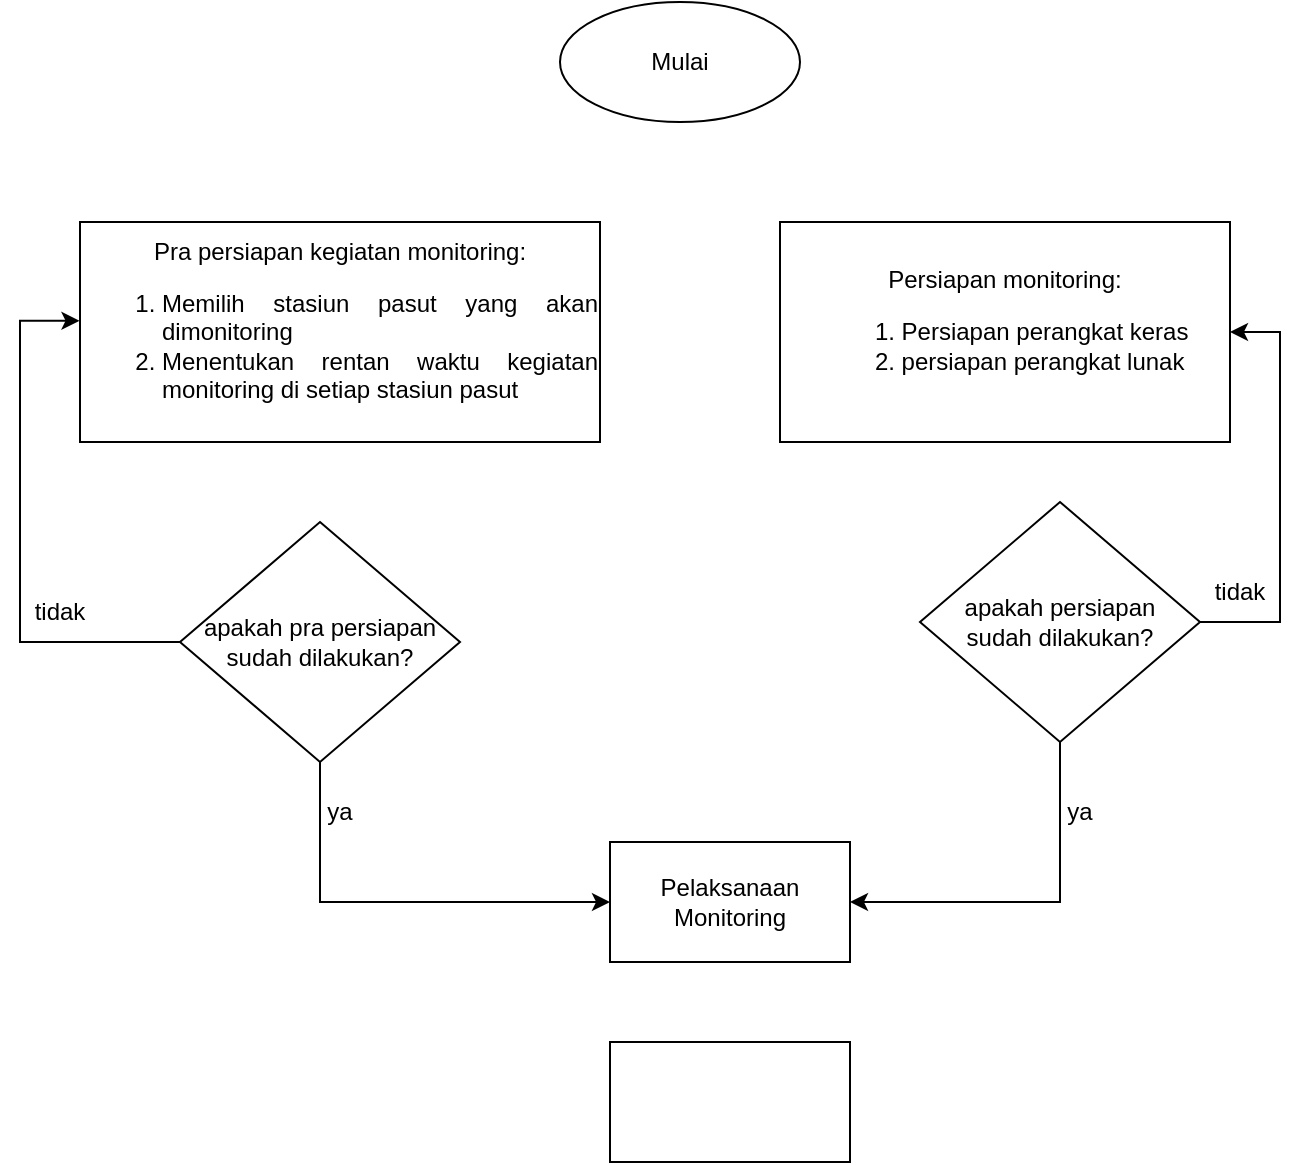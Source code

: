 <mxfile version="16.6.1" type="github">
  <diagram id="g-Gv6t-8aT0DRsh0b5iK" name="Page-1">
    <mxGraphModel dx="1093" dy="556" grid="1" gridSize="10" guides="1" tooltips="1" connect="1" arrows="1" fold="1" page="1" pageScale="1" pageWidth="850" pageHeight="1100" math="0" shadow="0">
      <root>
        <mxCell id="0" />
        <mxCell id="1" parent="0" />
        <mxCell id="q-GdaB6_eMzgq81kTnWl-1" value="Mulai" style="ellipse;whiteSpace=wrap;html=1;" vertex="1" parent="1">
          <mxGeometry x="340" width="120" height="60" as="geometry" />
        </mxCell>
        <mxCell id="q-GdaB6_eMzgq81kTnWl-2" value="&lt;div&gt;Pra persiapan kegiatan monitoring:&lt;/div&gt;&lt;ol&gt;&lt;li&gt;&lt;div align=&quot;justify&quot;&gt;Memilih stasiun pasut yang akan dimonitoring&lt;/div&gt;&lt;/li&gt;&lt;li&gt;&lt;div align=&quot;justify&quot;&gt;Menentukan rentan waktu kegiatan monitoring di setiap stasiun pasut&lt;/div&gt;&lt;/li&gt;&lt;/ol&gt;" style="rounded=0;whiteSpace=wrap;html=1;" vertex="1" parent="1">
          <mxGeometry x="100" y="110" width="260" height="110" as="geometry" />
        </mxCell>
        <mxCell id="q-GdaB6_eMzgq81kTnWl-4" value="&lt;div&gt;Persiapan monitoring: &lt;br&gt;&lt;/div&gt;&lt;div align=&quot;justify&quot;&gt;&lt;ol&gt;&lt;li&gt;Persiapan perangkat keras&lt;/li&gt;&lt;li&gt;persiapan perangkat lunak&lt;br&gt;&lt;/li&gt;&lt;/ol&gt;&lt;/div&gt;" style="rounded=0;whiteSpace=wrap;html=1;" vertex="1" parent="1">
          <mxGeometry x="450" y="110" width="225" height="110" as="geometry" />
        </mxCell>
        <mxCell id="q-GdaB6_eMzgq81kTnWl-9" style="edgeStyle=orthogonalEdgeStyle;rounded=0;orthogonalLoop=1;jettySize=auto;html=1;exitX=0.5;exitY=1;exitDx=0;exitDy=0;entryX=0;entryY=0.5;entryDx=0;entryDy=0;" edge="1" parent="1" source="q-GdaB6_eMzgq81kTnWl-5" target="q-GdaB6_eMzgq81kTnWl-7">
          <mxGeometry relative="1" as="geometry" />
        </mxCell>
        <mxCell id="q-GdaB6_eMzgq81kTnWl-12" style="edgeStyle=orthogonalEdgeStyle;rounded=0;orthogonalLoop=1;jettySize=auto;html=1;entryX=-0.001;entryY=0.449;entryDx=0;entryDy=0;entryPerimeter=0;exitX=0;exitY=0.5;exitDx=0;exitDy=0;" edge="1" parent="1" source="q-GdaB6_eMzgq81kTnWl-5" target="q-GdaB6_eMzgq81kTnWl-2">
          <mxGeometry relative="1" as="geometry">
            <Array as="points">
              <mxPoint x="70" y="320" />
              <mxPoint x="70" y="159" />
            </Array>
          </mxGeometry>
        </mxCell>
        <mxCell id="q-GdaB6_eMzgq81kTnWl-5" value="&lt;div&gt;apakah pra persiapan &lt;br&gt;&lt;/div&gt;&lt;div&gt;sudah dilakukan?&lt;/div&gt;" style="rhombus;whiteSpace=wrap;html=1;" vertex="1" parent="1">
          <mxGeometry x="150" y="260" width="140" height="120" as="geometry" />
        </mxCell>
        <mxCell id="q-GdaB6_eMzgq81kTnWl-11" style="edgeStyle=orthogonalEdgeStyle;rounded=0;orthogonalLoop=1;jettySize=auto;html=1;entryX=1;entryY=0.5;entryDx=0;entryDy=0;exitX=0.5;exitY=1;exitDx=0;exitDy=0;" edge="1" parent="1" source="q-GdaB6_eMzgq81kTnWl-6" target="q-GdaB6_eMzgq81kTnWl-7">
          <mxGeometry relative="1" as="geometry" />
        </mxCell>
        <mxCell id="q-GdaB6_eMzgq81kTnWl-13" style="edgeStyle=orthogonalEdgeStyle;rounded=0;orthogonalLoop=1;jettySize=auto;html=1;entryX=1;entryY=0.5;entryDx=0;entryDy=0;exitX=1;exitY=0.5;exitDx=0;exitDy=0;" edge="1" parent="1" source="q-GdaB6_eMzgq81kTnWl-6" target="q-GdaB6_eMzgq81kTnWl-4">
          <mxGeometry relative="1" as="geometry">
            <Array as="points">
              <mxPoint x="700" y="310" />
              <mxPoint x="700" y="165" />
            </Array>
          </mxGeometry>
        </mxCell>
        <mxCell id="q-GdaB6_eMzgq81kTnWl-6" value="&lt;div&gt;apakah persiapan &lt;br&gt;&lt;/div&gt;&lt;div&gt;sudah dilakukan?&lt;/div&gt;" style="rhombus;whiteSpace=wrap;html=1;" vertex="1" parent="1">
          <mxGeometry x="520" y="250" width="140" height="120" as="geometry" />
        </mxCell>
        <mxCell id="q-GdaB6_eMzgq81kTnWl-7" value="Pelaksanaan Monitoring" style="rounded=0;whiteSpace=wrap;html=1;" vertex="1" parent="1">
          <mxGeometry x="365" y="420" width="120" height="60" as="geometry" />
        </mxCell>
        <mxCell id="q-GdaB6_eMzgq81kTnWl-14" value="tidak" style="text;html=1;strokeColor=none;fillColor=none;align=center;verticalAlign=middle;whiteSpace=wrap;rounded=0;" vertex="1" parent="1">
          <mxGeometry x="60" y="290" width="60" height="30" as="geometry" />
        </mxCell>
        <mxCell id="q-GdaB6_eMzgq81kTnWl-15" value="ya" style="text;html=1;strokeColor=none;fillColor=none;align=center;verticalAlign=middle;whiteSpace=wrap;rounded=0;" vertex="1" parent="1">
          <mxGeometry x="200" y="390" width="60" height="30" as="geometry" />
        </mxCell>
        <mxCell id="q-GdaB6_eMzgq81kTnWl-16" value="tidak" style="text;html=1;strokeColor=none;fillColor=none;align=center;verticalAlign=middle;whiteSpace=wrap;rounded=0;" vertex="1" parent="1">
          <mxGeometry x="650" y="280" width="60" height="30" as="geometry" />
        </mxCell>
        <mxCell id="q-GdaB6_eMzgq81kTnWl-17" value="ya" style="text;html=1;strokeColor=none;fillColor=none;align=center;verticalAlign=middle;whiteSpace=wrap;rounded=0;" vertex="1" parent="1">
          <mxGeometry x="570" y="390" width="60" height="30" as="geometry" />
        </mxCell>
        <mxCell id="q-GdaB6_eMzgq81kTnWl-18" value="" style="rounded=0;whiteSpace=wrap;html=1;" vertex="1" parent="1">
          <mxGeometry x="365" y="520" width="120" height="60" as="geometry" />
        </mxCell>
      </root>
    </mxGraphModel>
  </diagram>
</mxfile>
